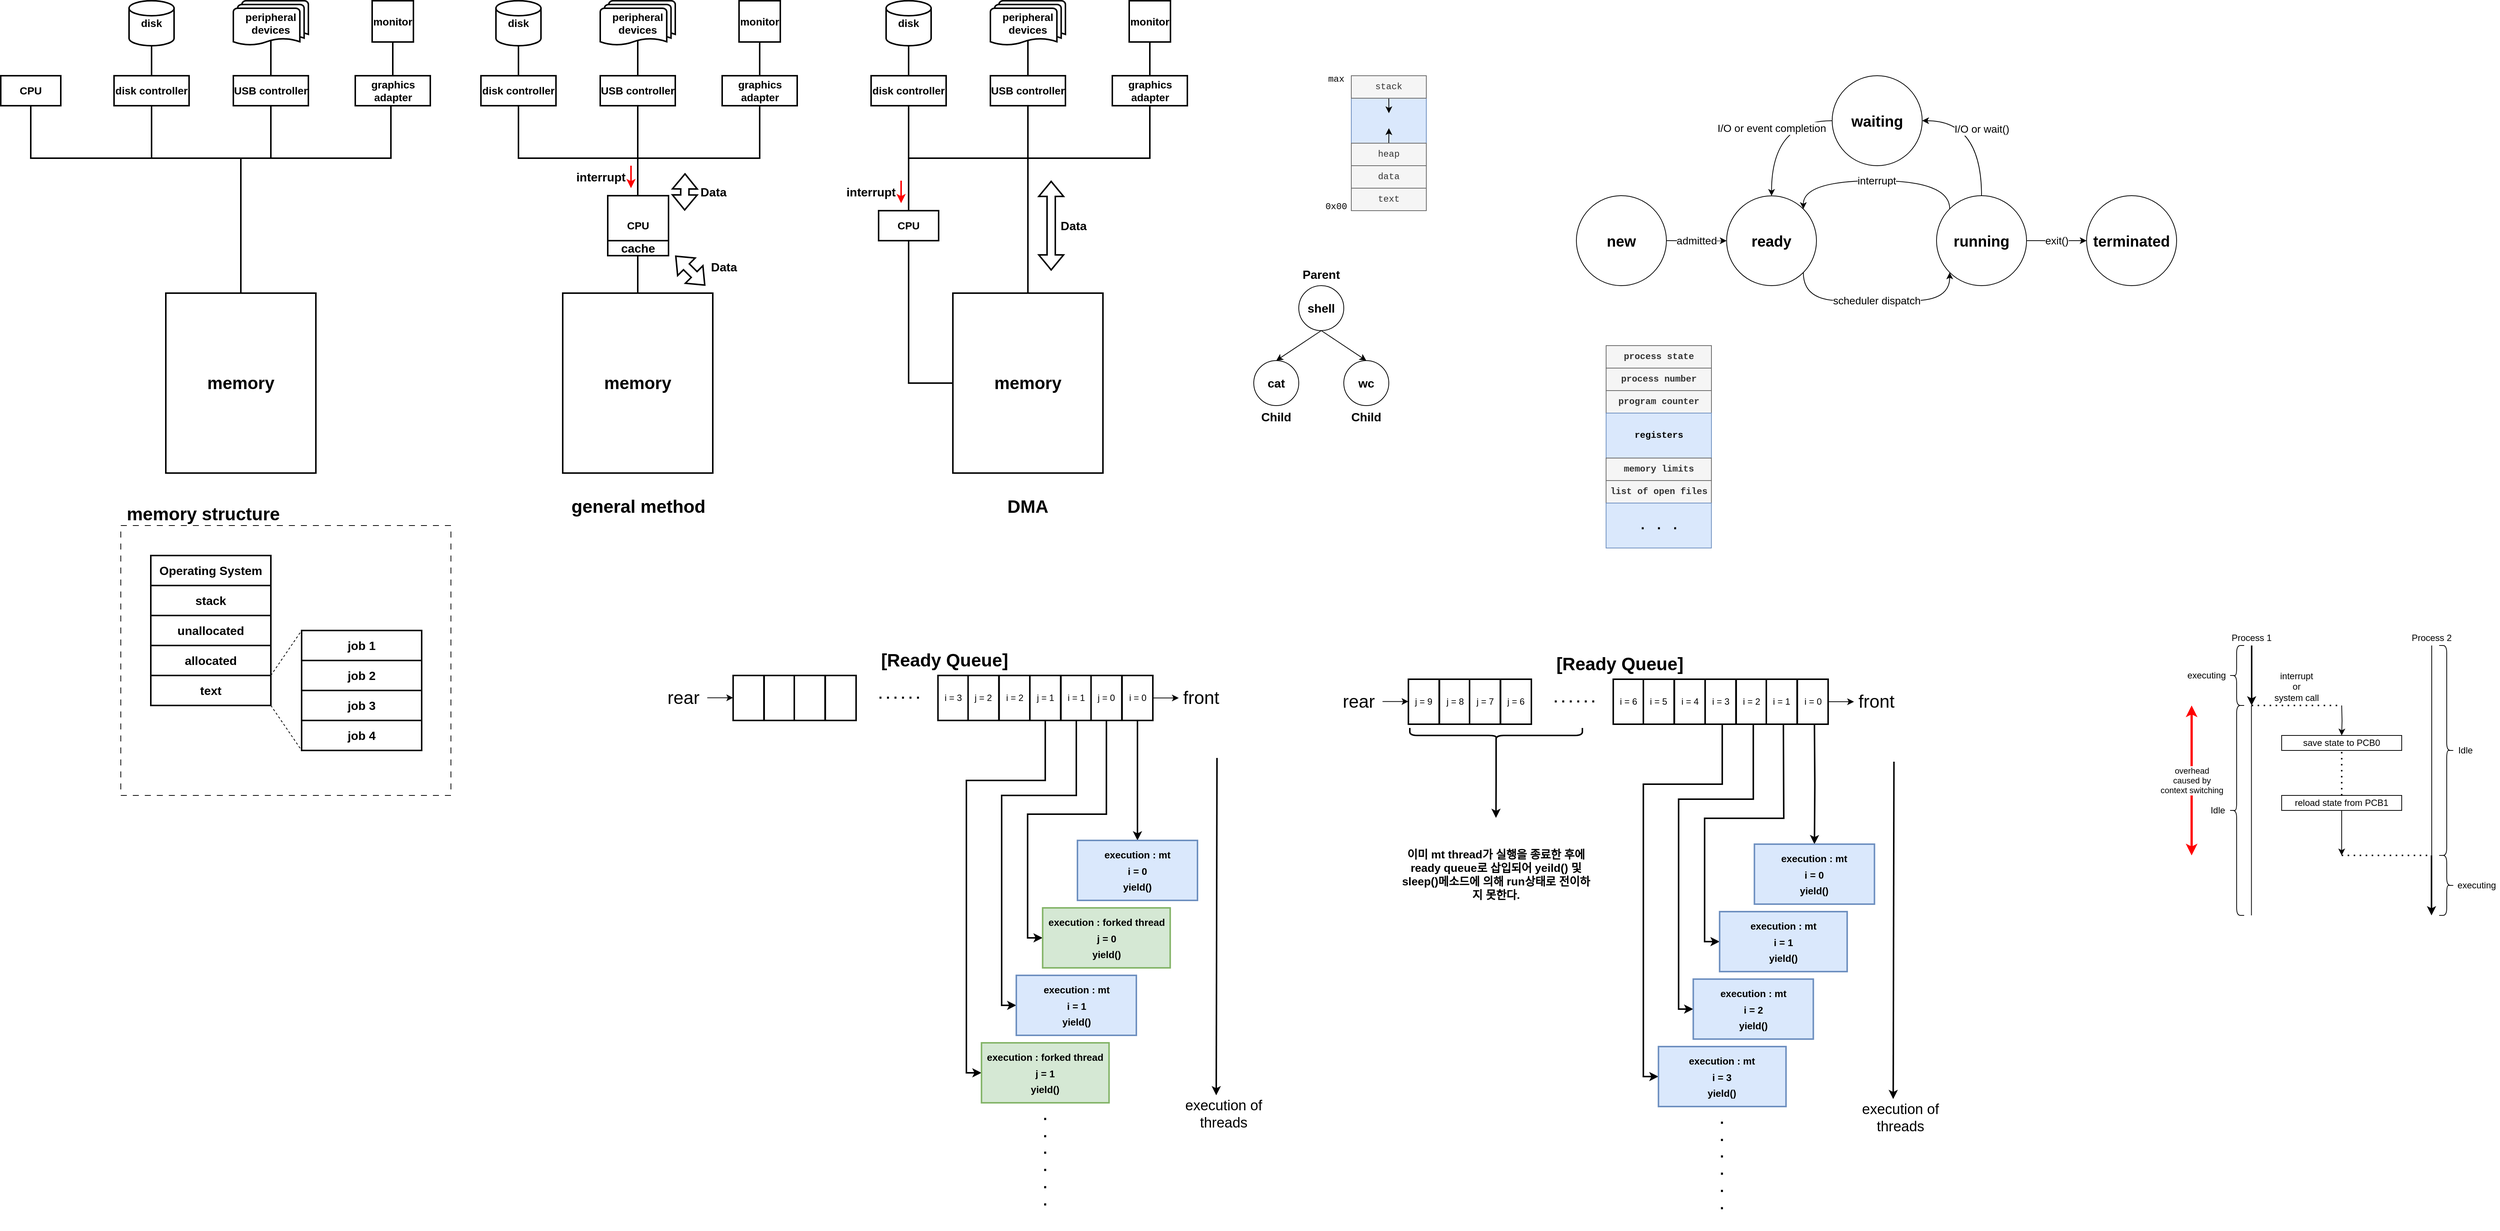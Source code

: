 <mxfile version="20.8.16" type="device"><diagram id="-JFb9dXIJCyVHly3RX7J" name="페이지-1"><mxGraphModel dx="-71" dy="468" grid="1" gridSize="10" guides="1" tooltips="1" connect="1" arrows="1" fold="1" page="1" pageScale="1" pageWidth="827" pageHeight="1169" math="0" shadow="0"><root><mxCell id="0"/><mxCell id="1" parent="0"/><mxCell id="0ELNRWfNPO-60Ci1aKa4-7" value="" style="rounded=0;whiteSpace=wrap;html=1;fontFamily=Courier New;fillColor=#dae8fc;strokeColor=#6c8ebf;" parent="1" vertex="1"><mxGeometry x="2640" y="190" width="100" height="60" as="geometry"/></mxCell><mxCell id="cJziPt7bDYpkgV0AhLTm-5" style="edgeStyle=orthogonalEdgeStyle;rounded=0;orthogonalLoop=1;jettySize=auto;html=1;exitX=0.5;exitY=1;exitDx=0;exitDy=0;entryX=0.5;entryY=1;entryDx=0;entryDy=0;endArrow=none;endFill=0;strokeWidth=2;fontStyle=1;fontSize=14;" parent="1" source="cJziPt7bDYpkgV0AhLTm-1" target="cJziPt7bDYpkgV0AhLTm-4" edge="1"><mxGeometry relative="1" as="geometry"><Array as="points"><mxPoint x="880" y="270"/><mxPoint x="1360" y="270"/></Array></mxGeometry></mxCell><mxCell id="cJziPt7bDYpkgV0AhLTm-1" value="CPU" style="rounded=0;whiteSpace=wrap;html=1;strokeWidth=2;fontStyle=1;fontSize=14;" parent="1" vertex="1"><mxGeometry x="840" y="160" width="80" height="40" as="geometry"/></mxCell><mxCell id="cJziPt7bDYpkgV0AhLTm-6" style="edgeStyle=orthogonalEdgeStyle;rounded=0;orthogonalLoop=1;jettySize=auto;html=1;exitX=0.5;exitY=1;exitDx=0;exitDy=0;entryX=0.5;entryY=1;entryDx=0;entryDy=0;endArrow=none;endFill=0;strokeWidth=2;fontStyle=1;fontSize=14;" parent="1" source="cJziPt7bDYpkgV0AhLTm-2" target="cJziPt7bDYpkgV0AhLTm-3" edge="1"><mxGeometry relative="1" as="geometry"><Array as="points"><mxPoint x="1041" y="270"/><mxPoint x="1200" y="270"/></Array></mxGeometry></mxCell><mxCell id="cJziPt7bDYpkgV0AhLTm-2" value="disk controller" style="rounded=0;whiteSpace=wrap;html=1;strokeWidth=2;fontStyle=1;fontSize=14;" parent="1" vertex="1"><mxGeometry x="991" y="160" width="100" height="40" as="geometry"/></mxCell><mxCell id="cJziPt7bDYpkgV0AhLTm-3" value="USB controller" style="rounded=0;whiteSpace=wrap;html=1;strokeWidth=2;fontStyle=1;fontSize=14;" parent="1" vertex="1"><mxGeometry x="1150" y="160" width="100" height="40" as="geometry"/></mxCell><mxCell id="cJziPt7bDYpkgV0AhLTm-4" value="graphics adapter" style="rounded=0;whiteSpace=wrap;html=1;strokeWidth=2;fontStyle=1;fontSize=14;" parent="1" vertex="1"><mxGeometry x="1312.5" y="160" width="100" height="40" as="geometry"/></mxCell><mxCell id="cJziPt7bDYpkgV0AhLTm-14" style="edgeStyle=orthogonalEdgeStyle;rounded=0;orthogonalLoop=1;jettySize=auto;html=1;exitX=0.5;exitY=1;exitDx=0;exitDy=0;exitPerimeter=0;entryX=0.5;entryY=0;entryDx=0;entryDy=0;endArrow=none;endFill=0;strokeWidth=2;fontStyle=1;fontSize=14;" parent="1" source="cJziPt7bDYpkgV0AhLTm-7" target="cJziPt7bDYpkgV0AhLTm-2" edge="1"><mxGeometry relative="1" as="geometry"/></mxCell><mxCell id="cJziPt7bDYpkgV0AhLTm-7" value="disk" style="strokeWidth=2;html=1;shape=mxgraph.flowchart.database;whiteSpace=wrap;fontStyle=1;fontSize=14;" parent="1" vertex="1"><mxGeometry x="1011" y="60" width="60" height="60" as="geometry"/></mxCell><mxCell id="cJziPt7bDYpkgV0AhLTm-13" style="edgeStyle=orthogonalEdgeStyle;rounded=0;orthogonalLoop=1;jettySize=auto;html=1;exitX=0.5;exitY=0.88;exitDx=0;exitDy=0;exitPerimeter=0;entryX=0.5;entryY=0;entryDx=0;entryDy=0;endArrow=none;endFill=0;strokeWidth=2;fontStyle=1;fontSize=14;" parent="1" source="cJziPt7bDYpkgV0AhLTm-9" target="cJziPt7bDYpkgV0AhLTm-3" edge="1"><mxGeometry relative="1" as="geometry"/></mxCell><mxCell id="cJziPt7bDYpkgV0AhLTm-9" value="peripheral&lt;br style=&quot;font-size: 14px;&quot;&gt;devices" style="strokeWidth=2;html=1;shape=mxgraph.flowchart.multi-document;whiteSpace=wrap;fontStyle=1;fontSize=14;" parent="1" vertex="1"><mxGeometry x="1150" y="60" width="100" height="60" as="geometry"/></mxCell><mxCell id="cJziPt7bDYpkgV0AhLTm-12" style="edgeStyle=orthogonalEdgeStyle;rounded=0;orthogonalLoop=1;jettySize=auto;html=1;exitX=0.5;exitY=1;exitDx=0;exitDy=0;entryX=0.5;entryY=0;entryDx=0;entryDy=0;endArrow=none;endFill=0;strokeWidth=2;fontStyle=1;fontSize=14;" parent="1" source="cJziPt7bDYpkgV0AhLTm-11" target="cJziPt7bDYpkgV0AhLTm-4" edge="1"><mxGeometry relative="1" as="geometry"/></mxCell><mxCell id="cJziPt7bDYpkgV0AhLTm-11" value="monitor" style="whiteSpace=wrap;html=1;aspect=fixed;strokeWidth=2;fontStyle=1;fontSize=14;" parent="1" vertex="1"><mxGeometry x="1335" y="60" width="55" height="55" as="geometry"/></mxCell><mxCell id="cJziPt7bDYpkgV0AhLTm-16" style="edgeStyle=orthogonalEdgeStyle;rounded=0;orthogonalLoop=1;jettySize=auto;html=1;exitX=0.5;exitY=0;exitDx=0;exitDy=0;strokeWidth=2;fontSize=23;endArrow=none;endFill=0;" parent="1" source="cJziPt7bDYpkgV0AhLTm-15" edge="1"><mxGeometry relative="1" as="geometry"><mxPoint x="1160" y="270" as="targetPoint"/></mxGeometry></mxCell><mxCell id="cJziPt7bDYpkgV0AhLTm-15" value="memory" style="rounded=0;whiteSpace=wrap;html=1;strokeWidth=2;fontSize=23;fontStyle=1" parent="1" vertex="1"><mxGeometry x="1060" y="450" width="200" height="240" as="geometry"/></mxCell><mxCell id="cJziPt7bDYpkgV0AhLTm-18" style="edgeStyle=orthogonalEdgeStyle;rounded=0;orthogonalLoop=1;jettySize=auto;html=1;exitX=0.5;exitY=1;exitDx=0;exitDy=0;entryX=0.5;entryY=1;entryDx=0;entryDy=0;endArrow=none;endFill=0;strokeWidth=2;fontStyle=1;fontSize=14;" parent="1" source="cJziPt7bDYpkgV0AhLTm-19" target="cJziPt7bDYpkgV0AhLTm-20" edge="1"><mxGeometry relative="1" as="geometry"><Array as="points"><mxPoint x="1530" y="270"/><mxPoint x="1689" y="270"/></Array></mxGeometry></mxCell><mxCell id="cJziPt7bDYpkgV0AhLTm-19" value="disk controller" style="rounded=0;whiteSpace=wrap;html=1;strokeWidth=2;fontStyle=1;fontSize=14;" parent="1" vertex="1"><mxGeometry x="1480" y="160" width="100" height="40" as="geometry"/></mxCell><mxCell id="cJziPt7bDYpkgV0AhLTm-20" value="USB controller" style="rounded=0;whiteSpace=wrap;html=1;strokeWidth=2;fontStyle=1;fontSize=14;" parent="1" vertex="1"><mxGeometry x="1639" y="160" width="100" height="40" as="geometry"/></mxCell><mxCell id="cJziPt7bDYpkgV0AhLTm-21" style="edgeStyle=orthogonalEdgeStyle;rounded=0;orthogonalLoop=1;jettySize=auto;html=1;exitX=0.5;exitY=1;exitDx=0;exitDy=0;entryX=0.5;entryY=1;entryDx=0;entryDy=0;strokeWidth=2;fontSize=23;endArrow=none;endFill=0;" parent="1" source="cJziPt7bDYpkgV0AhLTm-22" target="cJziPt7bDYpkgV0AhLTm-20" edge="1"><mxGeometry relative="1" as="geometry"><Array as="points"><mxPoint x="1852" y="270"/><mxPoint x="1689" y="270"/></Array></mxGeometry></mxCell><mxCell id="cJziPt7bDYpkgV0AhLTm-22" value="graphics adapter" style="rounded=0;whiteSpace=wrap;html=1;strokeWidth=2;fontStyle=1;fontSize=14;" parent="1" vertex="1"><mxGeometry x="1801.5" y="160" width="100" height="40" as="geometry"/></mxCell><mxCell id="cJziPt7bDYpkgV0AhLTm-23" style="edgeStyle=orthogonalEdgeStyle;rounded=0;orthogonalLoop=1;jettySize=auto;html=1;exitX=0.5;exitY=1;exitDx=0;exitDy=0;exitPerimeter=0;entryX=0.5;entryY=0;entryDx=0;entryDy=0;endArrow=none;endFill=0;strokeWidth=2;fontStyle=1;fontSize=14;" parent="1" source="cJziPt7bDYpkgV0AhLTm-24" target="cJziPt7bDYpkgV0AhLTm-19" edge="1"><mxGeometry relative="1" as="geometry"/></mxCell><mxCell id="cJziPt7bDYpkgV0AhLTm-24" value="disk" style="strokeWidth=2;html=1;shape=mxgraph.flowchart.database;whiteSpace=wrap;fontStyle=1;fontSize=14;" parent="1" vertex="1"><mxGeometry x="1500" y="60" width="60" height="60" as="geometry"/></mxCell><mxCell id="cJziPt7bDYpkgV0AhLTm-25" style="edgeStyle=orthogonalEdgeStyle;rounded=0;orthogonalLoop=1;jettySize=auto;html=1;exitX=0.5;exitY=0.88;exitDx=0;exitDy=0;exitPerimeter=0;entryX=0.5;entryY=0;entryDx=0;entryDy=0;endArrow=none;endFill=0;strokeWidth=2;fontStyle=1;fontSize=14;" parent="1" source="cJziPt7bDYpkgV0AhLTm-26" target="cJziPt7bDYpkgV0AhLTm-20" edge="1"><mxGeometry relative="1" as="geometry"/></mxCell><mxCell id="cJziPt7bDYpkgV0AhLTm-26" value="peripheral&lt;br style=&quot;font-size: 14px;&quot;&gt;devices" style="strokeWidth=2;html=1;shape=mxgraph.flowchart.multi-document;whiteSpace=wrap;fontStyle=1;fontSize=14;" parent="1" vertex="1"><mxGeometry x="1639" y="60" width="100" height="60" as="geometry"/></mxCell><mxCell id="cJziPt7bDYpkgV0AhLTm-27" style="edgeStyle=orthogonalEdgeStyle;rounded=0;orthogonalLoop=1;jettySize=auto;html=1;exitX=0.5;exitY=1;exitDx=0;exitDy=0;entryX=0.5;entryY=0;entryDx=0;entryDy=0;endArrow=none;endFill=0;strokeWidth=2;fontStyle=1;fontSize=14;" parent="1" source="cJziPt7bDYpkgV0AhLTm-28" target="cJziPt7bDYpkgV0AhLTm-22" edge="1"><mxGeometry relative="1" as="geometry"/></mxCell><mxCell id="cJziPt7bDYpkgV0AhLTm-28" value="monitor" style="whiteSpace=wrap;html=1;aspect=fixed;strokeWidth=2;fontStyle=1;fontSize=14;" parent="1" vertex="1"><mxGeometry x="1824" y="60" width="55" height="55" as="geometry"/></mxCell><mxCell id="cJziPt7bDYpkgV0AhLTm-29" style="edgeStyle=orthogonalEdgeStyle;rounded=0;orthogonalLoop=1;jettySize=auto;html=1;exitX=0.5;exitY=0;exitDx=0;exitDy=0;strokeWidth=2;fontSize=23;endArrow=none;endFill=0;" parent="1" source="cJziPt7bDYpkgV0AhLTm-30" edge="1"><mxGeometry relative="1" as="geometry"><mxPoint x="1689" y="270" as="targetPoint"/><Array as="points"><mxPoint x="1689" y="360"/><mxPoint x="1689" y="360"/></Array></mxGeometry></mxCell><mxCell id="cJziPt7bDYpkgV0AhLTm-30" value="memory" style="rounded=0;whiteSpace=wrap;html=1;strokeWidth=2;fontSize=23;fontStyle=1" parent="1" vertex="1"><mxGeometry x="1589" y="450" width="200" height="240" as="geometry"/></mxCell><mxCell id="cJziPt7bDYpkgV0AhLTm-31" value="CPU" style="rounded=0;whiteSpace=wrap;html=1;strokeWidth=2;fontStyle=1;fontSize=14;" parent="1" vertex="1"><mxGeometry x="1649" y="320" width="81" height="80" as="geometry"/></mxCell><mxCell id="cJziPt7bDYpkgV0AhLTm-32" value="cache" style="rounded=0;whiteSpace=wrap;html=1;strokeWidth=2;fontSize=16;fontStyle=1" parent="1" vertex="1"><mxGeometry x="1649" y="380" width="81" height="20" as="geometry"/></mxCell><mxCell id="cJziPt7bDYpkgV0AhLTm-33" style="edgeStyle=orthogonalEdgeStyle;rounded=0;orthogonalLoop=1;jettySize=auto;html=1;exitX=0.5;exitY=1;exitDx=0;exitDy=0;entryX=0.5;entryY=1;entryDx=0;entryDy=0;endArrow=none;endFill=0;strokeWidth=2;fontStyle=1;fontSize=14;" parent="1" source="cJziPt7bDYpkgV0AhLTm-34" target="cJziPt7bDYpkgV0AhLTm-35" edge="1"><mxGeometry relative="1" as="geometry"><Array as="points"><mxPoint x="2050" y="270"/><mxPoint x="2209" y="270"/></Array></mxGeometry></mxCell><mxCell id="cJziPt7bDYpkgV0AhLTm-34" value="disk controller" style="rounded=0;whiteSpace=wrap;html=1;strokeWidth=2;fontStyle=1;fontSize=14;" parent="1" vertex="1"><mxGeometry x="2000" y="160" width="100" height="40" as="geometry"/></mxCell><mxCell id="cJziPt7bDYpkgV0AhLTm-35" value="USB controller" style="rounded=0;whiteSpace=wrap;html=1;strokeWidth=2;fontStyle=1;fontSize=14;" parent="1" vertex="1"><mxGeometry x="2159" y="160" width="100" height="40" as="geometry"/></mxCell><mxCell id="cJziPt7bDYpkgV0AhLTm-36" style="edgeStyle=orthogonalEdgeStyle;rounded=0;orthogonalLoop=1;jettySize=auto;html=1;exitX=0.5;exitY=1;exitDx=0;exitDy=0;entryX=0.5;entryY=1;entryDx=0;entryDy=0;strokeWidth=2;fontSize=23;endArrow=none;endFill=0;" parent="1" source="cJziPt7bDYpkgV0AhLTm-37" target="cJziPt7bDYpkgV0AhLTm-35" edge="1"><mxGeometry relative="1" as="geometry"><Array as="points"><mxPoint x="2372" y="270"/><mxPoint x="2209" y="270"/></Array></mxGeometry></mxCell><mxCell id="cJziPt7bDYpkgV0AhLTm-37" value="graphics adapter" style="rounded=0;whiteSpace=wrap;html=1;strokeWidth=2;fontStyle=1;fontSize=14;" parent="1" vertex="1"><mxGeometry x="2321.5" y="160" width="100" height="40" as="geometry"/></mxCell><mxCell id="cJziPt7bDYpkgV0AhLTm-38" style="edgeStyle=orthogonalEdgeStyle;rounded=0;orthogonalLoop=1;jettySize=auto;html=1;exitX=0.5;exitY=1;exitDx=0;exitDy=0;exitPerimeter=0;entryX=0.5;entryY=0;entryDx=0;entryDy=0;endArrow=none;endFill=0;strokeWidth=2;fontStyle=1;fontSize=14;" parent="1" source="cJziPt7bDYpkgV0AhLTm-39" target="cJziPt7bDYpkgV0AhLTm-34" edge="1"><mxGeometry relative="1" as="geometry"/></mxCell><mxCell id="cJziPt7bDYpkgV0AhLTm-39" value="disk" style="strokeWidth=2;html=1;shape=mxgraph.flowchart.database;whiteSpace=wrap;fontStyle=1;fontSize=14;" parent="1" vertex="1"><mxGeometry x="2020" y="60" width="60" height="60" as="geometry"/></mxCell><mxCell id="cJziPt7bDYpkgV0AhLTm-40" style="edgeStyle=orthogonalEdgeStyle;rounded=0;orthogonalLoop=1;jettySize=auto;html=1;exitX=0.5;exitY=0.88;exitDx=0;exitDy=0;exitPerimeter=0;entryX=0.5;entryY=0;entryDx=0;entryDy=0;endArrow=none;endFill=0;strokeWidth=2;fontStyle=1;fontSize=14;" parent="1" source="cJziPt7bDYpkgV0AhLTm-41" target="cJziPt7bDYpkgV0AhLTm-35" edge="1"><mxGeometry relative="1" as="geometry"/></mxCell><mxCell id="cJziPt7bDYpkgV0AhLTm-41" value="peripheral&lt;br style=&quot;font-size: 14px;&quot;&gt;devices" style="strokeWidth=2;html=1;shape=mxgraph.flowchart.multi-document;whiteSpace=wrap;fontStyle=1;fontSize=14;" parent="1" vertex="1"><mxGeometry x="2159" y="60" width="100" height="60" as="geometry"/></mxCell><mxCell id="cJziPt7bDYpkgV0AhLTm-42" style="edgeStyle=orthogonalEdgeStyle;rounded=0;orthogonalLoop=1;jettySize=auto;html=1;exitX=0.5;exitY=1;exitDx=0;exitDy=0;entryX=0.5;entryY=0;entryDx=0;entryDy=0;endArrow=none;endFill=0;strokeWidth=2;fontStyle=1;fontSize=14;" parent="1" source="cJziPt7bDYpkgV0AhLTm-43" target="cJziPt7bDYpkgV0AhLTm-37" edge="1"><mxGeometry relative="1" as="geometry"/></mxCell><mxCell id="cJziPt7bDYpkgV0AhLTm-43" value="monitor" style="whiteSpace=wrap;html=1;aspect=fixed;strokeWidth=2;fontStyle=1;fontSize=14;" parent="1" vertex="1"><mxGeometry x="2344" y="60" width="55" height="55" as="geometry"/></mxCell><mxCell id="cJziPt7bDYpkgV0AhLTm-44" style="edgeStyle=orthogonalEdgeStyle;rounded=0;orthogonalLoop=1;jettySize=auto;html=1;exitX=0.5;exitY=0;exitDx=0;exitDy=0;strokeWidth=2;fontSize=23;endArrow=none;endFill=0;" parent="1" source="cJziPt7bDYpkgV0AhLTm-45" edge="1"><mxGeometry relative="1" as="geometry"><mxPoint x="2209" y="270" as="targetPoint"/><Array as="points"><mxPoint x="2209" y="350"/><mxPoint x="2209" y="350"/></Array></mxGeometry></mxCell><mxCell id="cJziPt7bDYpkgV0AhLTm-45" value="memory" style="rounded=0;whiteSpace=wrap;html=1;strokeWidth=2;fontSize=23;fontStyle=1" parent="1" vertex="1"><mxGeometry x="2109" y="450" width="200" height="240" as="geometry"/></mxCell><mxCell id="cJziPt7bDYpkgV0AhLTm-47" style="edgeStyle=orthogonalEdgeStyle;rounded=0;orthogonalLoop=1;jettySize=auto;html=1;exitX=0.5;exitY=1;exitDx=0;exitDy=0;entryX=0;entryY=0.5;entryDx=0;entryDy=0;strokeWidth=2;fontSize=16;endArrow=none;endFill=0;" parent="1" source="cJziPt7bDYpkgV0AhLTm-46" target="cJziPt7bDYpkgV0AhLTm-45" edge="1"><mxGeometry relative="1" as="geometry"/></mxCell><mxCell id="cJziPt7bDYpkgV0AhLTm-48" style="edgeStyle=orthogonalEdgeStyle;rounded=0;orthogonalLoop=1;jettySize=auto;html=1;exitX=0.5;exitY=0;exitDx=0;exitDy=0;entryX=0.5;entryY=1;entryDx=0;entryDy=0;strokeWidth=2;fontSize=16;endArrow=none;endFill=0;" parent="1" source="cJziPt7bDYpkgV0AhLTm-46" target="cJziPt7bDYpkgV0AhLTm-35" edge="1"><mxGeometry relative="1" as="geometry"/></mxCell><mxCell id="cJziPt7bDYpkgV0AhLTm-46" value="CPU" style="rounded=0;whiteSpace=wrap;html=1;strokeWidth=2;fontStyle=1;fontSize=14;" parent="1" vertex="1"><mxGeometry x="2010" y="340" width="80" height="40" as="geometry"/></mxCell><mxCell id="cJziPt7bDYpkgV0AhLTm-49" value="" style="shape=flexArrow;endArrow=classic;startArrow=classic;html=1;rounded=0;strokeWidth=2;fontSize=16;" parent="1" edge="1"><mxGeometry width="100" height="100" relative="1" as="geometry"><mxPoint x="1779" y="440" as="sourcePoint"/><mxPoint x="1739" y="400" as="targetPoint"/></mxGeometry></mxCell><mxCell id="cJziPt7bDYpkgV0AhLTm-50" value="Data" style="text;html=1;strokeColor=none;fillColor=none;align=center;verticalAlign=middle;whiteSpace=wrap;rounded=0;fontSize=16;fontStyle=1" parent="1" vertex="1"><mxGeometry x="1784" y="400" width="40" height="30" as="geometry"/></mxCell><mxCell id="cJziPt7bDYpkgV0AhLTm-51" value="" style="shape=flexArrow;endArrow=classic;startArrow=classic;html=1;rounded=0;strokeWidth=2;fontSize=16;" parent="1" edge="1"><mxGeometry width="100" height="100" relative="1" as="geometry"><mxPoint x="2240" y="420" as="sourcePoint"/><mxPoint x="2240" y="300" as="targetPoint"/></mxGeometry></mxCell><mxCell id="cJziPt7bDYpkgV0AhLTm-52" value="Data" style="text;html=1;strokeColor=none;fillColor=none;align=center;verticalAlign=middle;whiteSpace=wrap;rounded=0;fontSize=16;fontStyle=1" parent="1" vertex="1"><mxGeometry x="2250" y="345" width="40" height="30" as="geometry"/></mxCell><mxCell id="cJziPt7bDYpkgV0AhLTm-53" value="" style="shape=flexArrow;endArrow=classic;startArrow=classic;html=1;rounded=0;strokeWidth=2;fontSize=16;" parent="1" edge="1"><mxGeometry width="100" height="100" relative="1" as="geometry"><mxPoint x="1751.5" y="340" as="sourcePoint"/><mxPoint x="1752" y="290" as="targetPoint"/></mxGeometry></mxCell><mxCell id="cJziPt7bDYpkgV0AhLTm-54" value="Data" style="text;html=1;strokeColor=none;fillColor=none;align=center;verticalAlign=middle;whiteSpace=wrap;rounded=0;fontSize=16;fontStyle=1" parent="1" vertex="1"><mxGeometry x="1770" y="300" width="40" height="30" as="geometry"/></mxCell><mxCell id="cJziPt7bDYpkgV0AhLTm-55" value="" style="endArrow=classic;html=1;rounded=0;strokeWidth=2;fontSize=16;strokeColor=#FF0000;" parent="1" edge="1"><mxGeometry width="50" height="50" relative="1" as="geometry"><mxPoint x="1680" y="280" as="sourcePoint"/><mxPoint x="1680" y="310" as="targetPoint"/></mxGeometry></mxCell><mxCell id="cJziPt7bDYpkgV0AhLTm-56" value="interrupt" style="text;html=1;strokeColor=none;fillColor=none;align=center;verticalAlign=middle;whiteSpace=wrap;rounded=0;fontSize=16;fontStyle=1" parent="1" vertex="1"><mxGeometry x="1620" y="280" width="40" height="30" as="geometry"/></mxCell><mxCell id="cJziPt7bDYpkgV0AhLTm-57" value="" style="endArrow=classic;html=1;rounded=0;strokeWidth=2;fontSize=16;strokeColor=#FF0000;" parent="1" edge="1"><mxGeometry width="50" height="50" relative="1" as="geometry"><mxPoint x="2040" y="300" as="sourcePoint"/><mxPoint x="2040" y="330" as="targetPoint"/></mxGeometry></mxCell><mxCell id="cJziPt7bDYpkgV0AhLTm-58" value="interrupt" style="text;html=1;strokeColor=none;fillColor=none;align=center;verticalAlign=middle;whiteSpace=wrap;rounded=0;fontSize=16;fontStyle=1" parent="1" vertex="1"><mxGeometry x="1980" y="300" width="40" height="30" as="geometry"/></mxCell><mxCell id="cJziPt7bDYpkgV0AhLTm-59" value="general method" style="text;html=1;strokeColor=none;fillColor=none;align=center;verticalAlign=middle;whiteSpace=wrap;rounded=0;fontSize=24;fontStyle=1" parent="1" vertex="1"><mxGeometry x="1576.63" y="720" width="225.75" height="30" as="geometry"/></mxCell><mxCell id="cJziPt7bDYpkgV0AhLTm-60" value="DMA" style="text;html=1;strokeColor=none;fillColor=none;align=center;verticalAlign=middle;whiteSpace=wrap;rounded=0;fontSize=24;fontStyle=1" parent="1" vertex="1"><mxGeometry x="2096.13" y="720" width="225.75" height="30" as="geometry"/></mxCell><mxCell id="cJziPt7bDYpkgV0AhLTm-61" value="Operating System" style="rounded=0;whiteSpace=wrap;html=1;strokeWidth=2;fontSize=16;fontStyle=1" parent="1" vertex="1"><mxGeometry x="1040" y="800" width="160" height="40" as="geometry"/></mxCell><mxCell id="cJziPt7bDYpkgV0AhLTm-62" value="stack" style="rounded=0;whiteSpace=wrap;html=1;strokeWidth=2;fontSize=16;fontStyle=1" parent="1" vertex="1"><mxGeometry x="1040" y="840" width="160" height="40" as="geometry"/></mxCell><mxCell id="cJziPt7bDYpkgV0AhLTm-63" value="unallocated" style="rounded=0;whiteSpace=wrap;html=1;strokeWidth=2;fontSize=16;fontStyle=1" parent="1" vertex="1"><mxGeometry x="1040" y="880" width="160" height="40" as="geometry"/></mxCell><mxCell id="cJziPt7bDYpkgV0AhLTm-70" style="rounded=0;orthogonalLoop=1;jettySize=auto;html=1;exitX=1;exitY=1;exitDx=0;exitDy=0;entryX=0;entryY=0;entryDx=0;entryDy=0;strokeColor=#000000;strokeWidth=1;fontSize=16;endArrow=none;endFill=0;dashed=1;" parent="1" source="cJziPt7bDYpkgV0AhLTm-64" target="cJziPt7bDYpkgV0AhLTm-66" edge="1"><mxGeometry relative="1" as="geometry"/></mxCell><mxCell id="cJziPt7bDYpkgV0AhLTm-64" value="allocated" style="rounded=0;whiteSpace=wrap;html=1;strokeWidth=2;fontSize=16;fontStyle=1" parent="1" vertex="1"><mxGeometry x="1040" y="920" width="160" height="40" as="geometry"/></mxCell><mxCell id="cJziPt7bDYpkgV0AhLTm-71" style="edgeStyle=none;rounded=0;orthogonalLoop=1;jettySize=auto;html=1;exitX=1;exitY=1;exitDx=0;exitDy=0;entryX=0;entryY=1;entryDx=0;entryDy=0;dashed=1;strokeColor=#000000;strokeWidth=1;fontSize=16;endArrow=none;endFill=0;" parent="1" source="cJziPt7bDYpkgV0AhLTm-65" target="cJziPt7bDYpkgV0AhLTm-69" edge="1"><mxGeometry relative="1" as="geometry"/></mxCell><mxCell id="cJziPt7bDYpkgV0AhLTm-65" value="text" style="rounded=0;whiteSpace=wrap;html=1;strokeWidth=2;fontSize=16;fontStyle=1" parent="1" vertex="1"><mxGeometry x="1040" y="960" width="160" height="40" as="geometry"/></mxCell><mxCell id="cJziPt7bDYpkgV0AhLTm-66" value="job 1" style="rounded=0;whiteSpace=wrap;html=1;strokeWidth=2;fontSize=16;fontStyle=1" parent="1" vertex="1"><mxGeometry x="1241" y="900" width="160" height="40" as="geometry"/></mxCell><mxCell id="cJziPt7bDYpkgV0AhLTm-67" value="job 2" style="rounded=0;whiteSpace=wrap;html=1;strokeWidth=2;fontSize=16;fontStyle=1" parent="1" vertex="1"><mxGeometry x="1241" y="940" width="160" height="40" as="geometry"/></mxCell><mxCell id="cJziPt7bDYpkgV0AhLTm-68" value="job 3" style="rounded=0;whiteSpace=wrap;html=1;strokeWidth=2;fontSize=16;fontStyle=1" parent="1" vertex="1"><mxGeometry x="1241" y="980" width="160" height="40" as="geometry"/></mxCell><mxCell id="cJziPt7bDYpkgV0AhLTm-69" value="job 4" style="rounded=0;whiteSpace=wrap;html=1;strokeWidth=2;fontSize=16;fontStyle=1" parent="1" vertex="1"><mxGeometry x="1241" y="1020" width="160" height="40" as="geometry"/></mxCell><mxCell id="cJziPt7bDYpkgV0AhLTm-72" value="" style="rounded=0;whiteSpace=wrap;html=1;strokeWidth=1;fontSize=16;fillColor=none;dashed=1;dashPattern=8 8;" parent="1" vertex="1"><mxGeometry x="1000" y="760" width="440" height="360" as="geometry"/></mxCell><mxCell id="cJziPt7bDYpkgV0AhLTm-73" value="memory structure" style="text;html=1;strokeColor=none;fillColor=none;align=center;verticalAlign=middle;whiteSpace=wrap;rounded=0;fontSize=24;fontStyle=1" parent="1" vertex="1"><mxGeometry x="1000" y="730" width="220" height="30" as="geometry"/></mxCell><mxCell id="AolbwETNwNbH-71P8-0o-1" value="" style="rounded=0;whiteSpace=wrap;html=1;strokeWidth=2;" parent="1" vertex="1"><mxGeometry x="1816.12" y="960" width="41" height="60" as="geometry"/></mxCell><mxCell id="AolbwETNwNbH-71P8-0o-2" value="" style="rounded=0;whiteSpace=wrap;html=1;strokeWidth=2;" parent="1" vertex="1"><mxGeometry x="1857.5" y="960" width="41" height="60" as="geometry"/></mxCell><mxCell id="AolbwETNwNbH-71P8-0o-3" value="" style="rounded=0;whiteSpace=wrap;html=1;strokeWidth=2;" parent="1" vertex="1"><mxGeometry x="1897.62" y="960" width="41" height="60" as="geometry"/></mxCell><mxCell id="AolbwETNwNbH-71P8-0o-4" value="" style="rounded=0;whiteSpace=wrap;html=1;strokeWidth=2;" parent="1" vertex="1"><mxGeometry x="1939" y="960" width="41" height="60" as="geometry"/></mxCell><mxCell id="AolbwETNwNbH-71P8-0o-10" value="i = 3" style="rounded=0;whiteSpace=wrap;html=1;strokeWidth=2;" parent="1" vertex="1"><mxGeometry x="2089.14" y="960" width="41" height="60" as="geometry"/></mxCell><mxCell id="AolbwETNwNbH-71P8-0o-11" value="j = 2" style="rounded=0;whiteSpace=wrap;html=1;strokeWidth=2;" parent="1" vertex="1"><mxGeometry x="2129.26" y="960" width="41" height="60" as="geometry"/></mxCell><mxCell id="AolbwETNwNbH-71P8-0o-12" value="i = 2" style="rounded=0;whiteSpace=wrap;html=1;strokeWidth=2;" parent="1" vertex="1"><mxGeometry x="2170.64" y="960" width="41" height="60" as="geometry"/></mxCell><mxCell id="AolbwETNwNbH-71P8-0o-32" style="edgeStyle=orthogonalEdgeStyle;rounded=0;orthogonalLoop=1;jettySize=auto;html=1;exitX=0.5;exitY=1;exitDx=0;exitDy=0;entryX=0;entryY=0.5;entryDx=0;entryDy=0;fontSize=19;strokeWidth=2;" parent="1" source="AolbwETNwNbH-71P8-0o-13" target="AolbwETNwNbH-71P8-0o-22" edge="1"><mxGeometry relative="1" as="geometry"><Array as="points"><mxPoint x="2232" y="1100"/><mxPoint x="2127" y="1100"/><mxPoint x="2127" y="1490"/></Array></mxGeometry></mxCell><mxCell id="AolbwETNwNbH-71P8-0o-13" value="j = 1" style="rounded=0;whiteSpace=wrap;html=1;strokeWidth=2;" parent="1" vertex="1"><mxGeometry x="2211.64" y="960" width="41" height="60" as="geometry"/></mxCell><mxCell id="AolbwETNwNbH-71P8-0o-31" style="edgeStyle=orthogonalEdgeStyle;rounded=0;orthogonalLoop=1;jettySize=auto;html=1;exitX=0.5;exitY=1;exitDx=0;exitDy=0;entryX=0;entryY=0.5;entryDx=0;entryDy=0;fontSize=19;strokeWidth=2;" parent="1" source="AolbwETNwNbH-71P8-0o-14" target="AolbwETNwNbH-71P8-0o-21" edge="1"><mxGeometry relative="1" as="geometry"><Array as="points"><mxPoint x="2274" y="1120"/><mxPoint x="2174" y="1120"/><mxPoint x="2174" y="1400"/></Array></mxGeometry></mxCell><mxCell id="AolbwETNwNbH-71P8-0o-14" value="i = 1" style="rounded=0;whiteSpace=wrap;html=1;strokeWidth=2;" parent="1" vertex="1"><mxGeometry x="2253.02" y="960" width="41" height="60" as="geometry"/></mxCell><mxCell id="AolbwETNwNbH-71P8-0o-30" style="edgeStyle=orthogonalEdgeStyle;rounded=0;orthogonalLoop=1;jettySize=auto;html=1;exitX=0.5;exitY=1;exitDx=0;exitDy=0;entryX=0;entryY=0.5;entryDx=0;entryDy=0;fontSize=19;strokeWidth=2;" parent="1" source="AolbwETNwNbH-71P8-0o-15" target="AolbwETNwNbH-71P8-0o-20" edge="1"><mxGeometry relative="1" as="geometry"/></mxCell><mxCell id="AolbwETNwNbH-71P8-0o-15" value="j = 0" style="rounded=0;whiteSpace=wrap;html=1;strokeWidth=2;" parent="1" vertex="1"><mxGeometry x="2293.14" y="960" width="41" height="60" as="geometry"/></mxCell><mxCell id="AolbwETNwNbH-71P8-0o-29" style="edgeStyle=orthogonalEdgeStyle;rounded=0;orthogonalLoop=1;jettySize=auto;html=1;exitX=0.5;exitY=1;exitDx=0;exitDy=0;entryX=0.5;entryY=0;entryDx=0;entryDy=0;fontSize=19;strokeWidth=2;" parent="1" source="AolbwETNwNbH-71P8-0o-16" target="AolbwETNwNbH-71P8-0o-19" edge="1"><mxGeometry relative="1" as="geometry"/></mxCell><mxCell id="AolbwETNwNbH-71P8-0o-16" value="i = 0" style="rounded=0;whiteSpace=wrap;html=1;strokeWidth=2;" parent="1" vertex="1"><mxGeometry x="2334.52" y="960" width="41" height="60" as="geometry"/></mxCell><mxCell id="AolbwETNwNbH-71P8-0o-17" value="&lt;b&gt;&lt;font style=&quot;font-size: 18px;&quot;&gt;. . . . . .&lt;/font&gt;&lt;/b&gt;" style="text;html=1;strokeColor=none;fillColor=none;align=center;verticalAlign=middle;whiteSpace=wrap;rounded=0;" parent="1" vertex="1"><mxGeometry x="2007" y="970" width="60.86" height="30" as="geometry"/></mxCell><mxCell id="AolbwETNwNbH-71P8-0o-19" value="&lt;font style=&quot;font-size: 13px;&quot;&gt;&lt;b style=&quot;&quot;&gt;execution : mt&lt;br&gt;i = 0&lt;br&gt;yield()&lt;/b&gt;&lt;/font&gt;" style="rounded=0;whiteSpace=wrap;html=1;strokeWidth=2;fontSize=18;fillColor=#dae8fc;strokeColor=#6c8ebf;" parent="1" vertex="1"><mxGeometry x="2275.02" y="1180" width="160" height="80" as="geometry"/></mxCell><mxCell id="AolbwETNwNbH-71P8-0o-20" value="&lt;b style=&quot;&quot;&gt;&lt;font style=&quot;font-size: 13px;&quot;&gt;execution : forked thread&lt;br&gt;j = 0&lt;br&gt;yield()&lt;br&gt;&lt;/font&gt;&lt;/b&gt;" style="rounded=0;whiteSpace=wrap;html=1;strokeWidth=2;fontSize=18;fillColor=#d5e8d4;strokeColor=#82b366;" parent="1" vertex="1"><mxGeometry x="2228.64" y="1270" width="170" height="80" as="geometry"/></mxCell><mxCell id="AolbwETNwNbH-71P8-0o-21" value="&lt;font style=&quot;font-size: 13px;&quot;&gt;&lt;b style=&quot;&quot;&gt;execution : mt&lt;br&gt;i = 1&lt;br&gt;yield()&lt;/b&gt;&lt;/font&gt;" style="rounded=0;whiteSpace=wrap;html=1;strokeWidth=2;fontSize=18;fillColor=#dae8fc;strokeColor=#6c8ebf;" parent="1" vertex="1"><mxGeometry x="2193.52" y="1360" width="160" height="80" as="geometry"/></mxCell><mxCell id="AolbwETNwNbH-71P8-0o-22" value="&lt;b style=&quot;&quot;&gt;&lt;font style=&quot;font-size: 13px;&quot;&gt;execution : forked thread&lt;br&gt;j = 1&lt;br&gt;yield()&lt;br&gt;&lt;/font&gt;&lt;/b&gt;" style="rounded=0;whiteSpace=wrap;html=1;strokeWidth=2;fontSize=18;fillColor=#d5e8d4;strokeColor=#82b366;" parent="1" vertex="1"><mxGeometry x="2147.14" y="1450" width="170" height="80" as="geometry"/></mxCell><mxCell id="AolbwETNwNbH-71P8-0o-23" value="&lt;span style=&quot;font-size: 19px;&quot;&gt;&lt;font style=&quot;font-size: 19px;&quot;&gt;.&lt;br style=&quot;font-size: 19px;&quot;&gt;.&lt;br style=&quot;font-size: 19px;&quot;&gt;.&lt;br style=&quot;font-size: 19px;&quot;&gt;.&lt;br style=&quot;font-size: 19px;&quot;&gt;.&lt;br style=&quot;font-size: 19px;&quot;&gt;.&lt;br style=&quot;font-size: 19px;&quot;&gt;&lt;br style=&quot;font-size: 19px;&quot;&gt;&lt;/font&gt;&lt;/span&gt;" style="text;html=1;strokeColor=none;fillColor=none;align=center;verticalAlign=middle;whiteSpace=wrap;rounded=0;fontSize=19;fontStyle=1" parent="1" vertex="1"><mxGeometry x="2214.9" y="1600" width="34.48" height="30" as="geometry"/></mxCell><mxCell id="AolbwETNwNbH-71P8-0o-24" value="" style="endArrow=classic;html=1;rounded=0;fontSize=19;" parent="1" edge="1"><mxGeometry width="50" height="50" relative="1" as="geometry"><mxPoint x="2375.52" y="990" as="sourcePoint"/><mxPoint x="2410" y="990" as="targetPoint"/></mxGeometry></mxCell><mxCell id="AolbwETNwNbH-71P8-0o-25" value="" style="endArrow=classic;html=1;rounded=0;fontSize=19;" parent="1" edge="1"><mxGeometry width="50" height="50" relative="1" as="geometry"><mxPoint x="1781.64" y="989.71" as="sourcePoint"/><mxPoint x="1816.12" y="989.71" as="targetPoint"/></mxGeometry></mxCell><mxCell id="AolbwETNwNbH-71P8-0o-27" value="" style="endArrow=classic;html=1;rounded=0;fontSize=19;strokeWidth=2;" parent="1" edge="1"><mxGeometry width="50" height="50" relative="1" as="geometry"><mxPoint x="2461" y="1070" as="sourcePoint"/><mxPoint x="2460" y="1520" as="targetPoint"/></mxGeometry></mxCell><mxCell id="AolbwETNwNbH-71P8-0o-28" value="execution of threads" style="text;html=1;strokeColor=none;fillColor=none;align=center;verticalAlign=middle;whiteSpace=wrap;rounded=0;fontSize=19;" parent="1" vertex="1"><mxGeometry x="2410" y="1530" width="120" height="30" as="geometry"/></mxCell><mxCell id="AolbwETNwNbH-71P8-0o-36" value="&lt;font style=&quot;font-size: 24px;&quot;&gt;&lt;b&gt;[Ready Queue]&lt;/b&gt;&lt;/font&gt;" style="text;html=1;strokeColor=none;fillColor=none;align=center;verticalAlign=middle;whiteSpace=wrap;rounded=0;fontSize=19;" parent="1" vertex="1"><mxGeometry x="1816.12" y="925" width="563.88" height="30" as="geometry"/></mxCell><mxCell id="AolbwETNwNbH-71P8-0o-37" value="front" style="text;html=1;strokeColor=none;fillColor=none;align=center;verticalAlign=middle;whiteSpace=wrap;rounded=0;fontSize=24;" parent="1" vertex="1"><mxGeometry x="2410" y="975" width="60" height="30" as="geometry"/></mxCell><mxCell id="AolbwETNwNbH-71P8-0o-38" value="rear" style="text;html=1;strokeColor=none;fillColor=none;align=center;verticalAlign=middle;whiteSpace=wrap;rounded=0;fontSize=24;" parent="1" vertex="1"><mxGeometry x="1720" y="975" width="60" height="30" as="geometry"/></mxCell><mxCell id="AolbwETNwNbH-71P8-0o-39" value="j = 9" style="rounded=0;whiteSpace=wrap;html=1;strokeWidth=2;" parent="1" vertex="1"><mxGeometry x="2716.12" y="965" width="41" height="60" as="geometry"/></mxCell><mxCell id="AolbwETNwNbH-71P8-0o-40" value="j = 8" style="rounded=0;whiteSpace=wrap;html=1;strokeWidth=2;" parent="1" vertex="1"><mxGeometry x="2757.5" y="965" width="41" height="60" as="geometry"/></mxCell><mxCell id="AolbwETNwNbH-71P8-0o-41" value="j = 7" style="rounded=0;whiteSpace=wrap;html=1;strokeWidth=2;" parent="1" vertex="1"><mxGeometry x="2797.62" y="965" width="41" height="60" as="geometry"/></mxCell><mxCell id="AolbwETNwNbH-71P8-0o-42" value="j = 6" style="rounded=0;whiteSpace=wrap;html=1;strokeWidth=2;" parent="1" vertex="1"><mxGeometry x="2839" y="965" width="41" height="60" as="geometry"/></mxCell><mxCell id="AolbwETNwNbH-71P8-0o-43" value="i = 6" style="rounded=0;whiteSpace=wrap;html=1;strokeWidth=2;" parent="1" vertex="1"><mxGeometry x="2989.14" y="965" width="41" height="60" as="geometry"/></mxCell><mxCell id="AolbwETNwNbH-71P8-0o-44" value="i = 5" style="rounded=0;whiteSpace=wrap;html=1;strokeWidth=2;" parent="1" vertex="1"><mxGeometry x="3029.26" y="965" width="41" height="60" as="geometry"/></mxCell><mxCell id="AolbwETNwNbH-71P8-0o-45" value="i = 4" style="rounded=0;whiteSpace=wrap;html=1;strokeWidth=2;" parent="1" vertex="1"><mxGeometry x="3070.64" y="965" width="41" height="60" as="geometry"/></mxCell><mxCell id="AolbwETNwNbH-71P8-0o-46" value="i = 3" style="rounded=0;whiteSpace=wrap;html=1;strokeWidth=2;" parent="1" vertex="1"><mxGeometry x="3111.64" y="965" width="41" height="60" as="geometry"/></mxCell><mxCell id="AolbwETNwNbH-71P8-0o-47" value="i = 2" style="rounded=0;whiteSpace=wrap;html=1;strokeWidth=2;" parent="1" vertex="1"><mxGeometry x="3153.02" y="965" width="41" height="60" as="geometry"/></mxCell><mxCell id="AolbwETNwNbH-71P8-0o-48" value="i = 1" style="rounded=0;whiteSpace=wrap;html=1;strokeWidth=2;" parent="1" vertex="1"><mxGeometry x="3193.14" y="965" width="41" height="60" as="geometry"/></mxCell><mxCell id="AolbwETNwNbH-71P8-0o-49" value="i = 0" style="rounded=0;whiteSpace=wrap;html=1;strokeWidth=2;" parent="1" vertex="1"><mxGeometry x="3234.52" y="965" width="41" height="60" as="geometry"/></mxCell><mxCell id="AolbwETNwNbH-71P8-0o-50" value="&lt;b&gt;&lt;font style=&quot;font-size: 18px;&quot;&gt;. . . . . .&lt;/font&gt;&lt;/b&gt;" style="text;html=1;strokeColor=none;fillColor=none;align=center;verticalAlign=middle;whiteSpace=wrap;rounded=0;" parent="1" vertex="1"><mxGeometry x="2907" y="975" width="60.86" height="30" as="geometry"/></mxCell><mxCell id="AolbwETNwNbH-71P8-0o-51" value="" style="endArrow=classic;html=1;rounded=0;fontSize=19;" parent="1" edge="1"><mxGeometry width="50" height="50" relative="1" as="geometry"><mxPoint x="3275.52" y="995" as="sourcePoint"/><mxPoint x="3310" y="995" as="targetPoint"/></mxGeometry></mxCell><mxCell id="AolbwETNwNbH-71P8-0o-52" value="" style="endArrow=classic;html=1;rounded=0;fontSize=19;" parent="1" edge="1"><mxGeometry width="50" height="50" relative="1" as="geometry"><mxPoint x="2681.64" y="994.71" as="sourcePoint"/><mxPoint x="2716.12" y="994.71" as="targetPoint"/></mxGeometry></mxCell><mxCell id="AolbwETNwNbH-71P8-0o-53" value="&lt;font style=&quot;font-size: 24px;&quot;&gt;&lt;b&gt;[Ready Queue]&lt;/b&gt;&lt;/font&gt;" style="text;html=1;strokeColor=none;fillColor=none;align=center;verticalAlign=middle;whiteSpace=wrap;rounded=0;fontSize=19;" parent="1" vertex="1"><mxGeometry x="2716.12" y="930" width="563.88" height="30" as="geometry"/></mxCell><mxCell id="AolbwETNwNbH-71P8-0o-54" value="front" style="text;html=1;strokeColor=none;fillColor=none;align=center;verticalAlign=middle;whiteSpace=wrap;rounded=0;fontSize=24;" parent="1" vertex="1"><mxGeometry x="3310" y="980" width="60" height="30" as="geometry"/></mxCell><mxCell id="AolbwETNwNbH-71P8-0o-55" value="rear" style="text;html=1;strokeColor=none;fillColor=none;align=center;verticalAlign=middle;whiteSpace=wrap;rounded=0;fontSize=24;" parent="1" vertex="1"><mxGeometry x="2620" y="980" width="60" height="30" as="geometry"/></mxCell><mxCell id="AolbwETNwNbH-71P8-0o-65" style="edgeStyle=orthogonalEdgeStyle;rounded=0;orthogonalLoop=1;jettySize=auto;html=1;exitX=0.5;exitY=1;exitDx=0;exitDy=0;entryX=0;entryY=0.5;entryDx=0;entryDy=0;fontSize=19;strokeWidth=2;" parent="1" target="AolbwETNwNbH-71P8-0o-72" edge="1"><mxGeometry relative="1" as="geometry"><mxPoint x="3134.4" y="1025" as="sourcePoint"/><Array as="points"><mxPoint x="3134.26" y="1105"/><mxPoint x="3029.26" y="1105"/><mxPoint x="3029.26" y="1495"/></Array></mxGeometry></mxCell><mxCell id="AolbwETNwNbH-71P8-0o-66" style="edgeStyle=orthogonalEdgeStyle;rounded=0;orthogonalLoop=1;jettySize=auto;html=1;exitX=0.5;exitY=1;exitDx=0;exitDy=0;entryX=0;entryY=0.5;entryDx=0;entryDy=0;fontSize=19;strokeWidth=2;" parent="1" target="AolbwETNwNbH-71P8-0o-71" edge="1"><mxGeometry relative="1" as="geometry"><mxPoint x="3175.78" y="1025" as="sourcePoint"/><Array as="points"><mxPoint x="3176.26" y="1125"/><mxPoint x="3076.26" y="1125"/><mxPoint x="3076.26" y="1405"/></Array></mxGeometry></mxCell><mxCell id="AolbwETNwNbH-71P8-0o-67" style="edgeStyle=orthogonalEdgeStyle;rounded=0;orthogonalLoop=1;jettySize=auto;html=1;exitX=0.5;exitY=1;exitDx=0;exitDy=0;entryX=0;entryY=0.5;entryDx=0;entryDy=0;fontSize=19;strokeWidth=2;" parent="1" target="AolbwETNwNbH-71P8-0o-70" edge="1"><mxGeometry relative="1" as="geometry"><mxPoint x="3215.9" y="1025" as="sourcePoint"/></mxGeometry></mxCell><mxCell id="AolbwETNwNbH-71P8-0o-68" style="edgeStyle=orthogonalEdgeStyle;rounded=0;orthogonalLoop=1;jettySize=auto;html=1;exitX=0.5;exitY=1;exitDx=0;exitDy=0;entryX=0.5;entryY=0;entryDx=0;entryDy=0;fontSize=19;strokeWidth=2;" parent="1" target="AolbwETNwNbH-71P8-0o-69" edge="1"><mxGeometry relative="1" as="geometry"><mxPoint x="3257.28" y="1025" as="sourcePoint"/></mxGeometry></mxCell><mxCell id="AolbwETNwNbH-71P8-0o-69" value="&lt;font style=&quot;font-size: 13px;&quot;&gt;&lt;b style=&quot;&quot;&gt;execution : mt&lt;br&gt;i = 0&lt;br&gt;yield()&lt;/b&gt;&lt;/font&gt;" style="rounded=0;whiteSpace=wrap;html=1;strokeWidth=2;fontSize=18;fillColor=#dae8fc;strokeColor=#6c8ebf;" parent="1" vertex="1"><mxGeometry x="3177.28" y="1185" width="160" height="80" as="geometry"/></mxCell><mxCell id="AolbwETNwNbH-71P8-0o-70" value="&lt;b style=&quot;&quot;&gt;&lt;font style=&quot;font-size: 13px;&quot;&gt;execution : mt&lt;br&gt;i = 1&lt;br&gt;yield()&lt;br&gt;&lt;/font&gt;&lt;/b&gt;" style="rounded=0;whiteSpace=wrap;html=1;strokeWidth=2;fontSize=18;fillColor=#dae8fc;strokeColor=#6c8ebf;" parent="1" vertex="1"><mxGeometry x="3130.9" y="1275" width="170" height="80" as="geometry"/></mxCell><mxCell id="AolbwETNwNbH-71P8-0o-71" value="&lt;font style=&quot;font-size: 13px;&quot;&gt;&lt;span style=&quot;&quot;&gt;execution : mt&lt;br&gt;i = 2&lt;br&gt;yield()&lt;/span&gt;&lt;/font&gt;" style="rounded=0;whiteSpace=wrap;html=1;strokeWidth=2;fontSize=18;fontStyle=1;fillColor=#dae8fc;strokeColor=#6c8ebf;" parent="1" vertex="1"><mxGeometry x="3095.78" y="1365" width="160" height="80" as="geometry"/></mxCell><mxCell id="AolbwETNwNbH-71P8-0o-72" value="&lt;b style=&quot;&quot;&gt;&lt;font style=&quot;font-size: 13px;&quot;&gt;execution : mt&lt;br&gt;i = 3&lt;br&gt;yield()&lt;br&gt;&lt;/font&gt;&lt;/b&gt;" style="rounded=0;whiteSpace=wrap;html=1;strokeWidth=2;fontSize=18;fillColor=#dae8fc;strokeColor=#6c8ebf;" parent="1" vertex="1"><mxGeometry x="3049.4" y="1455" width="170" height="80" as="geometry"/></mxCell><mxCell id="AolbwETNwNbH-71P8-0o-73" value="&lt;span style=&quot;font-size: 19px;&quot;&gt;&lt;font style=&quot;font-size: 19px;&quot;&gt;.&lt;br style=&quot;font-size: 19px;&quot;&gt;.&lt;br style=&quot;font-size: 19px;&quot;&gt;.&lt;br style=&quot;font-size: 19px;&quot;&gt;.&lt;br style=&quot;font-size: 19px;&quot;&gt;.&lt;br style=&quot;font-size: 19px;&quot;&gt;.&lt;br style=&quot;font-size: 19px;&quot;&gt;&lt;br style=&quot;font-size: 19px;&quot;&gt;&lt;/font&gt;&lt;/span&gt;" style="text;html=1;strokeColor=none;fillColor=none;align=center;verticalAlign=middle;whiteSpace=wrap;rounded=0;fontSize=19;fontStyle=1" parent="1" vertex="1"><mxGeometry x="3117.16" y="1605" width="34.48" height="30" as="geometry"/></mxCell><mxCell id="AolbwETNwNbH-71P8-0o-74" value="" style="endArrow=classic;html=1;rounded=0;fontSize=19;strokeWidth=2;" parent="1" edge="1"><mxGeometry width="50" height="50" relative="1" as="geometry"><mxPoint x="3363.26" y="1075" as="sourcePoint"/><mxPoint x="3362.26" y="1525" as="targetPoint"/></mxGeometry></mxCell><mxCell id="AolbwETNwNbH-71P8-0o-75" value="execution of threads" style="text;html=1;strokeColor=none;fillColor=none;align=center;verticalAlign=middle;whiteSpace=wrap;rounded=0;fontSize=19;" parent="1" vertex="1"><mxGeometry x="3312.26" y="1535" width="120" height="30" as="geometry"/></mxCell><mxCell id="AolbwETNwNbH-71P8-0o-77" style="edgeStyle=orthogonalEdgeStyle;rounded=0;orthogonalLoop=1;jettySize=auto;html=1;exitX=0.1;exitY=0.5;exitDx=0;exitDy=0;exitPerimeter=0;strokeWidth=2;fontSize=13;" parent="1" source="AolbwETNwNbH-71P8-0o-76" edge="1"><mxGeometry relative="1" as="geometry"><mxPoint x="2832.833" y="1150" as="targetPoint"/></mxGeometry></mxCell><mxCell id="AolbwETNwNbH-71P8-0o-76" value="" style="shape=curlyBracket;whiteSpace=wrap;html=1;rounded=1;flipH=1;labelPosition=right;verticalLabelPosition=middle;align=left;verticalAlign=middle;strokeWidth=2;fontSize=13;rotation=90;" parent="1" vertex="1"><mxGeometry x="2823" y="925" width="20" height="230" as="geometry"/></mxCell><mxCell id="AolbwETNwNbH-71P8-0o-78" value="&lt;b&gt;&lt;font style=&quot;font-size: 15px;&quot;&gt;이미 mt thread가 실행을 종료한 후에 ready queue로 삽입되어 yeild() 및 sleep()메소드에 의해 run상태로 전이하지 못한다.&lt;/font&gt;&lt;/b&gt;" style="text;html=1;strokeColor=none;fillColor=none;align=center;verticalAlign=middle;whiteSpace=wrap;rounded=0;fontSize=13;" parent="1" vertex="1"><mxGeometry x="2703.25" y="1149.5" width="259.5" height="151" as="geometry"/></mxCell><mxCell id="0ELNRWfNPO-60Ci1aKa4-5" style="edgeStyle=orthogonalEdgeStyle;rounded=0;orthogonalLoop=1;jettySize=auto;html=1;exitX=0.5;exitY=1;exitDx=0;exitDy=0;fontFamily=Courier New;" parent="1" source="0ELNRWfNPO-60Ci1aKa4-1" edge="1"><mxGeometry relative="1" as="geometry"><mxPoint x="2690.111" y="210" as="targetPoint"/></mxGeometry></mxCell><mxCell id="0ELNRWfNPO-60Ci1aKa4-1" value="stack" style="rounded=0;whiteSpace=wrap;html=1;fontFamily=Courier New;fillColor=#f5f5f5;fontColor=#333333;strokeColor=#666666;" parent="1" vertex="1"><mxGeometry x="2640" y="160" width="100" height="30" as="geometry"/></mxCell><mxCell id="0ELNRWfNPO-60Ci1aKa4-6" style="edgeStyle=orthogonalEdgeStyle;rounded=0;orthogonalLoop=1;jettySize=auto;html=1;exitX=0.5;exitY=0;exitDx=0;exitDy=0;fontFamily=Courier New;" parent="1" source="0ELNRWfNPO-60Ci1aKa4-2" edge="1"><mxGeometry relative="1" as="geometry"><mxPoint x="2690.111" y="230" as="targetPoint"/></mxGeometry></mxCell><mxCell id="0ELNRWfNPO-60Ci1aKa4-2" value="heap" style="rounded=0;whiteSpace=wrap;html=1;fontFamily=Courier New;fillColor=#f5f5f5;fontColor=#333333;strokeColor=#666666;" parent="1" vertex="1"><mxGeometry x="2640" y="250" width="100" height="30" as="geometry"/></mxCell><mxCell id="0ELNRWfNPO-60Ci1aKa4-3" value="data" style="rounded=0;whiteSpace=wrap;html=1;fontFamily=Courier New;fillColor=#f5f5f5;fontColor=#333333;strokeColor=#666666;" parent="1" vertex="1"><mxGeometry x="2640" y="280" width="100" height="30" as="geometry"/></mxCell><mxCell id="0ELNRWfNPO-60Ci1aKa4-4" value="text" style="rounded=0;whiteSpace=wrap;html=1;fontFamily=Courier New;fillColor=#f5f5f5;fontColor=#333333;strokeColor=#666666;" parent="1" vertex="1"><mxGeometry x="2640" y="310" width="100" height="30" as="geometry"/></mxCell><mxCell id="0ELNRWfNPO-60Ci1aKa4-8" value="0x00" style="text;html=1;strokeColor=none;fillColor=none;align=center;verticalAlign=middle;whiteSpace=wrap;rounded=0;fontFamily=Courier New;" parent="1" vertex="1"><mxGeometry x="2600" y="330" width="40" height="10" as="geometry"/></mxCell><mxCell id="N9s3mlpLh-lWaT8bUEex-1" value="max" style="text;html=1;strokeColor=none;fillColor=none;align=center;verticalAlign=middle;whiteSpace=wrap;rounded=0;fontFamily=Courier New;" parent="1" vertex="1"><mxGeometry x="2600" y="160" width="40" height="10" as="geometry"/></mxCell><mxCell id="N9s3mlpLh-lWaT8bUEex-5" style="rounded=0;orthogonalLoop=1;jettySize=auto;html=1;exitX=0.5;exitY=1;exitDx=0;exitDy=0;entryX=0.5;entryY=0;entryDx=0;entryDy=0;fontSize=16;fontStyle=1" parent="1" source="N9s3mlpLh-lWaT8bUEex-2" target="N9s3mlpLh-lWaT8bUEex-3" edge="1"><mxGeometry relative="1" as="geometry"/></mxCell><mxCell id="N9s3mlpLh-lWaT8bUEex-6" style="rounded=0;orthogonalLoop=1;jettySize=auto;html=1;exitX=0.5;exitY=1;exitDx=0;exitDy=0;entryX=0;entryY=0.5;entryDx=0;entryDy=0;fontSize=16;fontStyle=1" parent="1" source="N9s3mlpLh-lWaT8bUEex-2" target="N9s3mlpLh-lWaT8bUEex-4" edge="1"><mxGeometry relative="1" as="geometry"/></mxCell><mxCell id="N9s3mlpLh-lWaT8bUEex-2" value="shell" style="ellipse;whiteSpace=wrap;html=1;aspect=fixed;fontSize=16;fontStyle=1" parent="1" vertex="1"><mxGeometry x="2570" y="440" width="60" height="60" as="geometry"/></mxCell><mxCell id="N9s3mlpLh-lWaT8bUEex-3" value="cat" style="ellipse;whiteSpace=wrap;html=1;aspect=fixed;fontSize=16;fontStyle=1" parent="1" vertex="1"><mxGeometry x="2510" y="540" width="60" height="60" as="geometry"/></mxCell><mxCell id="N9s3mlpLh-lWaT8bUEex-4" value="wc" style="ellipse;whiteSpace=wrap;html=1;aspect=fixed;direction=south;fontSize=16;fontStyle=1" parent="1" vertex="1"><mxGeometry x="2630" y="540" width="60" height="60" as="geometry"/></mxCell><mxCell id="N9s3mlpLh-lWaT8bUEex-7" value="Parent" style="text;html=1;strokeColor=none;fillColor=none;align=center;verticalAlign=middle;whiteSpace=wrap;rounded=0;fontSize=16;fontStyle=1" parent="1" vertex="1"><mxGeometry x="2570" y="410" width="60" height="30" as="geometry"/></mxCell><mxCell id="N9s3mlpLh-lWaT8bUEex-8" value="Child" style="text;html=1;strokeColor=none;fillColor=none;align=center;verticalAlign=middle;whiteSpace=wrap;rounded=0;fontSize=16;fontStyle=1" parent="1" vertex="1"><mxGeometry x="2630" y="600" width="60" height="30" as="geometry"/></mxCell><mxCell id="N9s3mlpLh-lWaT8bUEex-9" value="Child" style="text;html=1;strokeColor=none;fillColor=none;align=center;verticalAlign=middle;whiteSpace=wrap;rounded=0;fontSize=16;fontStyle=1" parent="1" vertex="1"><mxGeometry x="2510" y="600" width="60" height="30" as="geometry"/></mxCell><mxCell id="N9s3mlpLh-lWaT8bUEex-15" value="admitted" style="edgeStyle=none;rounded=0;orthogonalLoop=1;jettySize=auto;html=1;fontSize=14;" parent="1" source="N9s3mlpLh-lWaT8bUEex-10" target="N9s3mlpLh-lWaT8bUEex-11" edge="1"><mxGeometry relative="1" as="geometry"/></mxCell><mxCell id="N9s3mlpLh-lWaT8bUEex-10" value="new" style="ellipse;whiteSpace=wrap;html=1;aspect=fixed;fontSize=20;fontStyle=1" parent="1" vertex="1"><mxGeometry x="2940" y="320" width="120" height="120" as="geometry"/></mxCell><mxCell id="N9s3mlpLh-lWaT8bUEex-16" value="scheduler dispatch" style="edgeStyle=orthogonalEdgeStyle;rounded=0;orthogonalLoop=1;jettySize=auto;html=1;exitX=1;exitY=1;exitDx=0;exitDy=0;entryX=0;entryY=1;entryDx=0;entryDy=0;fontSize=14;curved=1;" parent="1" source="N9s3mlpLh-lWaT8bUEex-11" target="N9s3mlpLh-lWaT8bUEex-13" edge="1"><mxGeometry relative="1" as="geometry"><Array as="points"><mxPoint x="3340" y="460"/><mxPoint x="3340" y="460"/></Array></mxGeometry></mxCell><mxCell id="N9s3mlpLh-lWaT8bUEex-11" value="ready" style="ellipse;whiteSpace=wrap;html=1;aspect=fixed;fontSize=20;fontStyle=1" parent="1" vertex="1"><mxGeometry x="3140.24" y="320.24" width="119.76" height="119.76" as="geometry"/></mxCell><mxCell id="N9s3mlpLh-lWaT8bUEex-21" value="I/O or event completion" style="edgeStyle=orthogonalEdgeStyle;curved=1;rounded=0;orthogonalLoop=1;jettySize=auto;html=1;exitX=0;exitY=0.5;exitDx=0;exitDy=0;entryX=0.5;entryY=0;entryDx=0;entryDy=0;fontSize=14;" parent="1" source="N9s3mlpLh-lWaT8bUEex-12" target="N9s3mlpLh-lWaT8bUEex-11" edge="1"><mxGeometry relative="1" as="geometry"/></mxCell><mxCell id="N9s3mlpLh-lWaT8bUEex-12" value="waiting" style="ellipse;whiteSpace=wrap;html=1;aspect=fixed;fontSize=20;fontStyle=1" parent="1" vertex="1"><mxGeometry x="3280.9" y="160" width="120" height="120" as="geometry"/></mxCell><mxCell id="N9s3mlpLh-lWaT8bUEex-17" value="interrupt" style="edgeStyle=orthogonalEdgeStyle;curved=1;rounded=0;orthogonalLoop=1;jettySize=auto;html=1;exitX=0;exitY=0;exitDx=0;exitDy=0;entryX=1;entryY=0;entryDx=0;entryDy=0;fontSize=14;" parent="1" source="N9s3mlpLh-lWaT8bUEex-13" target="N9s3mlpLh-lWaT8bUEex-11" edge="1"><mxGeometry relative="1" as="geometry"><Array as="points"><mxPoint x="3438" y="300"/><mxPoint x="3243" y="300"/></Array></mxGeometry></mxCell><mxCell id="N9s3mlpLh-lWaT8bUEex-20" value="I/O or wait()" style="edgeStyle=orthogonalEdgeStyle;curved=1;rounded=0;orthogonalLoop=1;jettySize=auto;html=1;exitX=0.5;exitY=0;exitDx=0;exitDy=0;entryX=1;entryY=0.5;entryDx=0;entryDy=0;fontSize=14;" parent="1" source="N9s3mlpLh-lWaT8bUEex-13" target="N9s3mlpLh-lWaT8bUEex-12" edge="1"><mxGeometry relative="1" as="geometry"/></mxCell><mxCell id="N9s3mlpLh-lWaT8bUEex-22" value="exit()" style="edgeStyle=orthogonalEdgeStyle;curved=1;rounded=0;orthogonalLoop=1;jettySize=auto;html=1;fontSize=14;" parent="1" source="N9s3mlpLh-lWaT8bUEex-13" target="N9s3mlpLh-lWaT8bUEex-14" edge="1"><mxGeometry relative="1" as="geometry"/></mxCell><mxCell id="N9s3mlpLh-lWaT8bUEex-13" value="running" style="ellipse;whiteSpace=wrap;html=1;aspect=fixed;fontSize=20;fontStyle=1" parent="1" vertex="1"><mxGeometry x="3420" y="320" width="120" height="120" as="geometry"/></mxCell><mxCell id="N9s3mlpLh-lWaT8bUEex-14" value="terminated" style="ellipse;whiteSpace=wrap;html=1;aspect=fixed;fontSize=20;fontStyle=1" parent="1" vertex="1"><mxGeometry x="3620" y="320" width="120" height="120" as="geometry"/></mxCell><mxCell id="eRhYFWC_3QnK6hgMrjoO-3" value="process state" style="rounded=0;whiteSpace=wrap;html=1;fontFamily=Courier New;fillColor=#f5f5f5;fontColor=#333333;strokeColor=#666666;fontStyle=1" parent="1" vertex="1"><mxGeometry x="2979.64" y="520" width="140.36" height="30" as="geometry"/></mxCell><mxCell id="eRhYFWC_3QnK6hgMrjoO-10" value="process number" style="rounded=0;whiteSpace=wrap;html=1;fontFamily=Courier New;fillColor=#f5f5f5;fontColor=#333333;strokeColor=#666666;fontStyle=1" parent="1" vertex="1"><mxGeometry x="2979.64" y="550" width="140.36" height="30" as="geometry"/></mxCell><mxCell id="eRhYFWC_3QnK6hgMrjoO-11" value="program counter" style="rounded=0;whiteSpace=wrap;html=1;fontFamily=Courier New;fillColor=#f5f5f5;fontColor=#333333;strokeColor=#666666;fontStyle=1" parent="1" vertex="1"><mxGeometry x="2979.64" y="580" width="140.36" height="30" as="geometry"/></mxCell><mxCell id="eRhYFWC_3QnK6hgMrjoO-12" value="registers" style="rounded=0;whiteSpace=wrap;html=1;fontFamily=Courier New;fillColor=#dae8fc;strokeColor=#6c8ebf;fontStyle=1" parent="1" vertex="1"><mxGeometry x="2979.64" y="610" width="140.36" height="60" as="geometry"/></mxCell><mxCell id="eRhYFWC_3QnK6hgMrjoO-14" value="memory limits" style="rounded=0;whiteSpace=wrap;html=1;fontFamily=Courier New;fillColor=#f5f5f5;fontColor=#333333;strokeColor=#666666;fontStyle=1" parent="1" vertex="1"><mxGeometry x="2979.58" y="670" width="140.36" height="30" as="geometry"/></mxCell><mxCell id="eRhYFWC_3QnK6hgMrjoO-15" value="list of open files" style="rounded=0;whiteSpace=wrap;html=1;fontFamily=Courier New;fillColor=#f5f5f5;fontColor=#333333;strokeColor=#666666;fontStyle=1" parent="1" vertex="1"><mxGeometry x="2979.58" y="700" width="140.36" height="30" as="geometry"/></mxCell><mxCell id="eRhYFWC_3QnK6hgMrjoO-16" value=". . ." style="rounded=0;whiteSpace=wrap;html=1;fontFamily=Courier New;fillColor=#dae8fc;strokeColor=#6c8ebf;fontStyle=1;fontSize=18;" parent="1" vertex="1"><mxGeometry x="2979.58" y="730" width="140.36" height="60" as="geometry"/></mxCell><mxCell id="UgSWCX9CvlwruZZuJPAM-3" style="edgeStyle=orthogonalEdgeStyle;rounded=0;orthogonalLoop=1;jettySize=auto;html=1;exitX=0.5;exitY=1;exitDx=0;exitDy=0;strokeWidth=2;" edge="1" parent="1" source="UgSWCX9CvlwruZZuJPAM-1"><mxGeometry relative="1" as="geometry"><mxPoint x="3840" y="1000" as="targetPoint"/></mxGeometry></mxCell><mxCell id="UgSWCX9CvlwruZZuJPAM-1" value="Process 1" style="text;html=1;strokeColor=none;fillColor=none;align=center;verticalAlign=middle;whiteSpace=wrap;rounded=0;" vertex="1" parent="1"><mxGeometry x="3800" y="900" width="80" height="20" as="geometry"/></mxCell><mxCell id="UgSWCX9CvlwruZZuJPAM-4" value="" style="shape=curlyBracket;whiteSpace=wrap;html=1;rounded=1;flipH=1;labelPosition=right;verticalLabelPosition=middle;align=left;verticalAlign=middle;rotation=-180;" vertex="1" parent="1"><mxGeometry x="3810" y="920" width="20" height="80" as="geometry"/></mxCell><mxCell id="UgSWCX9CvlwruZZuJPAM-5" value="executing" style="text;html=1;strokeColor=none;fillColor=none;align=center;verticalAlign=middle;whiteSpace=wrap;rounded=0;" vertex="1" parent="1"><mxGeometry x="3750" y="950" width="60" height="20" as="geometry"/></mxCell><mxCell id="UgSWCX9CvlwruZZuJPAM-6" value="" style="endArrow=none;dashed=1;html=1;dashPattern=1 3;strokeWidth=2;rounded=0;" edge="1" parent="1"><mxGeometry width="50" height="50" relative="1" as="geometry"><mxPoint x="3840" y="1000" as="sourcePoint"/><mxPoint x="3960" y="1000" as="targetPoint"/></mxGeometry></mxCell><mxCell id="UgSWCX9CvlwruZZuJPAM-7" style="edgeStyle=orthogonalEdgeStyle;rounded=0;orthogonalLoop=1;jettySize=auto;html=1;exitX=0.5;exitY=1;exitDx=0;exitDy=0;" edge="1" parent="1"><mxGeometry relative="1" as="geometry"><mxPoint x="3960" y="1040" as="targetPoint"/><mxPoint x="3960" y="1000" as="sourcePoint"/></mxGeometry></mxCell><mxCell id="UgSWCX9CvlwruZZuJPAM-8" value="interrupt &lt;br&gt;or &lt;br&gt;system call" style="text;html=1;strokeColor=none;fillColor=none;align=center;verticalAlign=middle;whiteSpace=wrap;rounded=0;" vertex="1" parent="1"><mxGeometry x="3860" y="965" width="80" height="20" as="geometry"/></mxCell><mxCell id="UgSWCX9CvlwruZZuJPAM-9" value="save state to PCB0" style="rounded=0;whiteSpace=wrap;html=1;" vertex="1" parent="1"><mxGeometry x="3880" y="1040" width="160" height="20" as="geometry"/></mxCell><mxCell id="UgSWCX9CvlwruZZuJPAM-11" value="Process 2" style="text;html=1;strokeColor=none;fillColor=none;align=center;verticalAlign=middle;whiteSpace=wrap;rounded=0;" vertex="1" parent="1"><mxGeometry x="4040" y="900" width="80" height="20" as="geometry"/></mxCell><mxCell id="UgSWCX9CvlwruZZuJPAM-12" value="" style="shape=curlyBracket;whiteSpace=wrap;html=1;rounded=1;flipH=1;labelPosition=right;verticalLabelPosition=middle;align=left;verticalAlign=middle;rotation=0;" vertex="1" parent="1"><mxGeometry x="4090" y="920" width="20" height="280" as="geometry"/></mxCell><mxCell id="UgSWCX9CvlwruZZuJPAM-13" value="Idle" style="text;html=1;strokeColor=none;fillColor=none;align=center;verticalAlign=middle;whiteSpace=wrap;rounded=0;" vertex="1" parent="1"><mxGeometry x="4110" y="1050" width="30" height="20" as="geometry"/></mxCell><mxCell id="UgSWCX9CvlwruZZuJPAM-14" value="" style="endArrow=none;dashed=1;html=1;dashPattern=1 3;strokeWidth=2;rounded=0;entryX=0.5;entryY=1;entryDx=0;entryDy=0;" edge="1" parent="1" target="UgSWCX9CvlwruZZuJPAM-9"><mxGeometry width="50" height="50" relative="1" as="geometry"><mxPoint x="3960" y="1120" as="sourcePoint"/><mxPoint x="3950" y="1070" as="targetPoint"/></mxGeometry></mxCell><mxCell id="UgSWCX9CvlwruZZuJPAM-19" style="edgeStyle=orthogonalEdgeStyle;rounded=0;orthogonalLoop=1;jettySize=auto;html=1;exitX=0.5;exitY=1;exitDx=0;exitDy=0;strokeWidth=1;" edge="1" parent="1" source="UgSWCX9CvlwruZZuJPAM-15"><mxGeometry relative="1" as="geometry"><mxPoint x="3960" y="1200" as="targetPoint"/></mxGeometry></mxCell><mxCell id="UgSWCX9CvlwruZZuJPAM-15" value="reload state from PCB1" style="rounded=0;whiteSpace=wrap;html=1;" vertex="1" parent="1"><mxGeometry x="3880" y="1120" width="160" height="20" as="geometry"/></mxCell><mxCell id="UgSWCX9CvlwruZZuJPAM-16" value="" style="endArrow=none;html=1;rounded=0;strokeWidth=1;" edge="1" parent="1"><mxGeometry width="50" height="50" relative="1" as="geometry"><mxPoint x="4080" y="1200" as="sourcePoint"/><mxPoint x="4080" y="920" as="targetPoint"/></mxGeometry></mxCell><mxCell id="UgSWCX9CvlwruZZuJPAM-20" value="" style="endArrow=none;dashed=1;html=1;dashPattern=1 3;strokeWidth=2;rounded=0;" edge="1" parent="1"><mxGeometry width="50" height="50" relative="1" as="geometry"><mxPoint x="3960" y="1200" as="sourcePoint"/><mxPoint x="4080" y="1200" as="targetPoint"/></mxGeometry></mxCell><mxCell id="UgSWCX9CvlwruZZuJPAM-21" style="edgeStyle=orthogonalEdgeStyle;rounded=0;orthogonalLoop=1;jettySize=auto;html=1;exitX=0.5;exitY=1;exitDx=0;exitDy=0;strokeWidth=2;" edge="1" parent="1"><mxGeometry relative="1" as="geometry"><mxPoint x="4079.72" y="1280" as="targetPoint"/><mxPoint x="4079.72" y="1200" as="sourcePoint"/></mxGeometry></mxCell><mxCell id="UgSWCX9CvlwruZZuJPAM-22" value="" style="shape=curlyBracket;whiteSpace=wrap;html=1;rounded=1;flipH=1;labelPosition=right;verticalLabelPosition=middle;align=left;verticalAlign=middle;rotation=0;" vertex="1" parent="1"><mxGeometry x="4090" y="1200" width="20" height="80" as="geometry"/></mxCell><mxCell id="UgSWCX9CvlwruZZuJPAM-23" value="executing" style="text;html=1;strokeColor=none;fillColor=none;align=center;verticalAlign=middle;whiteSpace=wrap;rounded=0;" vertex="1" parent="1"><mxGeometry x="4110" y="1230" width="60" height="20" as="geometry"/></mxCell><mxCell id="UgSWCX9CvlwruZZuJPAM-24" value="" style="endArrow=none;html=1;rounded=0;strokeWidth=1;" edge="1" parent="1"><mxGeometry width="50" height="50" relative="1" as="geometry"><mxPoint x="3839.72" y="1280" as="sourcePoint"/><mxPoint x="3839.72" y="1000" as="targetPoint"/></mxGeometry></mxCell><mxCell id="UgSWCX9CvlwruZZuJPAM-25" value="" style="shape=curlyBracket;whiteSpace=wrap;html=1;rounded=1;flipH=1;labelPosition=right;verticalLabelPosition=middle;align=left;verticalAlign=middle;rotation=-180;" vertex="1" parent="1"><mxGeometry x="3810" y="1000" width="20" height="280" as="geometry"/></mxCell><mxCell id="UgSWCX9CvlwruZZuJPAM-26" value="Idle" style="text;html=1;strokeColor=none;fillColor=none;align=center;verticalAlign=middle;whiteSpace=wrap;rounded=0;" vertex="1" parent="1"><mxGeometry x="3780" y="1129.5" width="30" height="20" as="geometry"/></mxCell><mxCell id="UgSWCX9CvlwruZZuJPAM-27" value="overhead&lt;br&gt;caused by&lt;br&gt;context switching" style="endArrow=classic;startArrow=classic;html=1;rounded=0;strokeWidth=3;strokeColor=#FF0000;" edge="1" parent="1"><mxGeometry width="50" height="50" relative="1" as="geometry"><mxPoint x="3760" y="1200" as="sourcePoint"/><mxPoint x="3760" y="1000" as="targetPoint"/></mxGeometry></mxCell></root></mxGraphModel></diagram></mxfile>